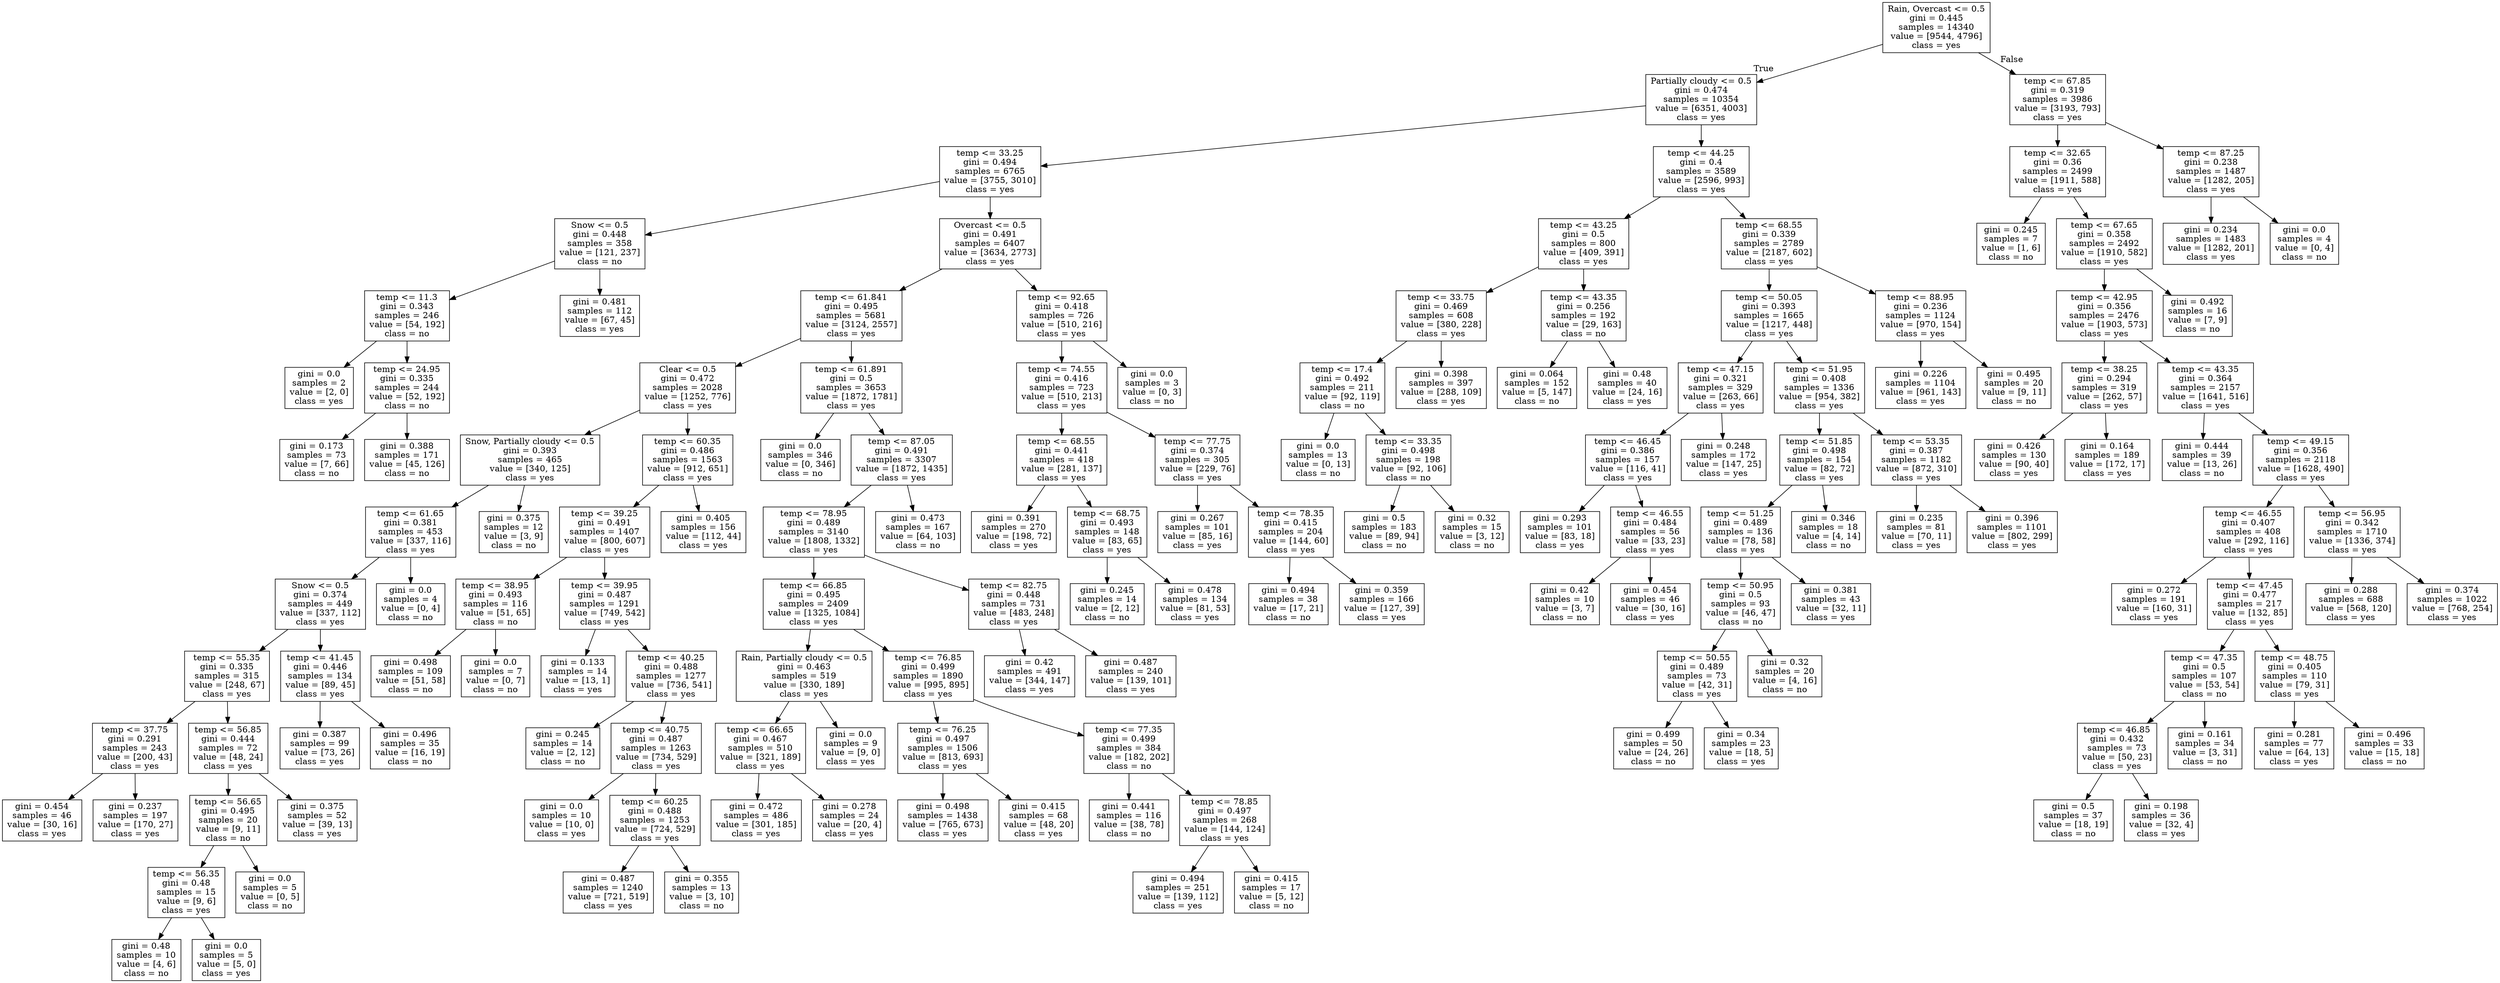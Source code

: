 digraph Tree {
node [shape=box] ;
0 [label="Rain, Overcast <= 0.5\ngini = 0.445\nsamples = 14340\nvalue = [9544, 4796]\nclass = yes"] ;
1 [label="Partially cloudy <= 0.5\ngini = 0.474\nsamples = 10354\nvalue = [6351, 4003]\nclass = yes"] ;
0 -> 1 [labeldistance=2.5, labelangle=45, headlabel="True"] ;
3 [label="temp <= 33.25\ngini = 0.494\nsamples = 6765\nvalue = [3755, 3010]\nclass = yes"] ;
1 -> 3 ;
9 [label="Snow <= 0.5\ngini = 0.448\nsamples = 358\nvalue = [121, 237]\nclass = no"] ;
3 -> 9 ;
21 [label="temp <= 11.3\ngini = 0.343\nsamples = 246\nvalue = [54, 192]\nclass = no"] ;
9 -> 21 ;
99 [label="gini = 0.0\nsamples = 2\nvalue = [2, 0]\nclass = yes"] ;
21 -> 99 ;
100 [label="temp <= 24.95\ngini = 0.335\nsamples = 244\nvalue = [52, 192]\nclass = no"] ;
21 -> 100 ;
101 [label="gini = 0.173\nsamples = 73\nvalue = [7, 66]\nclass = no"] ;
100 -> 101 ;
102 [label="gini = 0.388\nsamples = 171\nvalue = [45, 126]\nclass = no"] ;
100 -> 102 ;
22 [label="gini = 0.481\nsamples = 112\nvalue = [67, 45]\nclass = yes"] ;
9 -> 22 ;
10 [label="Overcast <= 0.5\ngini = 0.491\nsamples = 6407\nvalue = [3634, 2773]\nclass = yes"] ;
3 -> 10 ;
11 [label="temp <= 61.841\ngini = 0.495\nsamples = 5681\nvalue = [3124, 2557]\nclass = yes"] ;
10 -> 11 ;
13 [label="Clear <= 0.5\ngini = 0.472\nsamples = 2028\nvalue = [1252, 776]\nclass = yes"] ;
11 -> 13 ;
27 [label="Snow, Partially cloudy <= 0.5\ngini = 0.393\nsamples = 465\nvalue = [340, 125]\nclass = yes"] ;
13 -> 27 ;
41 [label="temp <= 61.65\ngini = 0.381\nsamples = 453\nvalue = [337, 116]\nclass = yes"] ;
27 -> 41 ;
49 [label="Snow <= 0.5\ngini = 0.374\nsamples = 449\nvalue = [337, 112]\nclass = yes"] ;
41 -> 49 ;
79 [label="temp <= 55.35\ngini = 0.335\nsamples = 315\nvalue = [248, 67]\nclass = yes"] ;
49 -> 79 ;
85 [label="temp <= 37.75\ngini = 0.291\nsamples = 243\nvalue = [200, 43]\nclass = yes"] ;
79 -> 85 ;
87 [label="gini = 0.454\nsamples = 46\nvalue = [30, 16]\nclass = yes"] ;
85 -> 87 ;
88 [label="gini = 0.237\nsamples = 197\nvalue = [170, 27]\nclass = yes"] ;
85 -> 88 ;
86 [label="temp <= 56.85\ngini = 0.444\nsamples = 72\nvalue = [48, 24]\nclass = yes"] ;
79 -> 86 ;
95 [label="temp <= 56.65\ngini = 0.495\nsamples = 20\nvalue = [9, 11]\nclass = no"] ;
86 -> 95 ;
97 [label="temp <= 56.35\ngini = 0.48\nsamples = 15\nvalue = [9, 6]\nclass = yes"] ;
95 -> 97 ;
105 [label="gini = 0.48\nsamples = 10\nvalue = [4, 6]\nclass = no"] ;
97 -> 105 ;
106 [label="gini = 0.0\nsamples = 5\nvalue = [5, 0]\nclass = yes"] ;
97 -> 106 ;
98 [label="gini = 0.0\nsamples = 5\nvalue = [0, 5]\nclass = no"] ;
95 -> 98 ;
96 [label="gini = 0.375\nsamples = 52\nvalue = [39, 13]\nclass = yes"] ;
86 -> 96 ;
80 [label="temp <= 41.45\ngini = 0.446\nsamples = 134\nvalue = [89, 45]\nclass = yes"] ;
49 -> 80 ;
81 [label="gini = 0.387\nsamples = 99\nvalue = [73, 26]\nclass = yes"] ;
80 -> 81 ;
82 [label="gini = 0.496\nsamples = 35\nvalue = [16, 19]\nclass = no"] ;
80 -> 82 ;
50 [label="gini = 0.0\nsamples = 4\nvalue = [0, 4]\nclass = no"] ;
41 -> 50 ;
42 [label="gini = 0.375\nsamples = 12\nvalue = [3, 9]\nclass = no"] ;
27 -> 42 ;
28 [label="temp <= 60.35\ngini = 0.486\nsamples = 1563\nvalue = [912, 651]\nclass = yes"] ;
13 -> 28 ;
37 [label="temp <= 39.25\ngini = 0.491\nsamples = 1407\nvalue = [800, 607]\nclass = yes"] ;
28 -> 37 ;
51 [label="temp <= 38.95\ngini = 0.493\nsamples = 116\nvalue = [51, 65]\nclass = no"] ;
37 -> 51 ;
77 [label="gini = 0.498\nsamples = 109\nvalue = [51, 58]\nclass = no"] ;
51 -> 77 ;
78 [label="gini = 0.0\nsamples = 7\nvalue = [0, 7]\nclass = no"] ;
51 -> 78 ;
52 [label="temp <= 39.95\ngini = 0.487\nsamples = 1291\nvalue = [749, 542]\nclass = yes"] ;
37 -> 52 ;
65 [label="gini = 0.133\nsamples = 14\nvalue = [13, 1]\nclass = yes"] ;
52 -> 65 ;
66 [label="temp <= 40.25\ngini = 0.488\nsamples = 1277\nvalue = [736, 541]\nclass = yes"] ;
52 -> 66 ;
67 [label="gini = 0.245\nsamples = 14\nvalue = [2, 12]\nclass = no"] ;
66 -> 67 ;
68 [label="temp <= 40.75\ngini = 0.487\nsamples = 1263\nvalue = [734, 529]\nclass = yes"] ;
66 -> 68 ;
69 [label="gini = 0.0\nsamples = 10\nvalue = [10, 0]\nclass = yes"] ;
68 -> 69 ;
70 [label="temp <= 60.25\ngini = 0.488\nsamples = 1253\nvalue = [724, 529]\nclass = yes"] ;
68 -> 70 ;
71 [label="gini = 0.487\nsamples = 1240\nvalue = [721, 519]\nclass = yes"] ;
70 -> 71 ;
72 [label="gini = 0.355\nsamples = 13\nvalue = [3, 10]\nclass = no"] ;
70 -> 72 ;
38 [label="gini = 0.405\nsamples = 156\nvalue = [112, 44]\nclass = yes"] ;
28 -> 38 ;
14 [label="temp <= 61.891\ngini = 0.5\nsamples = 3653\nvalue = [1872, 1781]\nclass = yes"] ;
11 -> 14 ;
15 [label="gini = 0.0\nsamples = 346\nvalue = [0, 346]\nclass = no"] ;
14 -> 15 ;
16 [label="temp <= 87.05\ngini = 0.491\nsamples = 3307\nvalue = [1872, 1435]\nclass = yes"] ;
14 -> 16 ;
29 [label="temp <= 78.95\ngini = 0.489\nsamples = 3140\nvalue = [1808, 1332]\nclass = yes"] ;
16 -> 29 ;
31 [label="temp <= 66.85\ngini = 0.495\nsamples = 2409\nvalue = [1325, 1084]\nclass = yes"] ;
29 -> 31 ;
33 [label="Rain, Partially cloudy <= 0.5\ngini = 0.463\nsamples = 519\nvalue = [330, 189]\nclass = yes"] ;
31 -> 33 ;
103 [label="temp <= 66.65\ngini = 0.467\nsamples = 510\nvalue = [321, 189]\nclass = yes"] ;
33 -> 103 ;
125 [label="gini = 0.472\nsamples = 486\nvalue = [301, 185]\nclass = yes"] ;
103 -> 125 ;
126 [label="gini = 0.278\nsamples = 24\nvalue = [20, 4]\nclass = yes"] ;
103 -> 126 ;
104 [label="gini = 0.0\nsamples = 9\nvalue = [9, 0]\nclass = yes"] ;
33 -> 104 ;
34 [label="temp <= 76.85\ngini = 0.499\nsamples = 1890\nvalue = [995, 895]\nclass = yes"] ;
31 -> 34 ;
89 [label="temp <= 76.25\ngini = 0.497\nsamples = 1506\nvalue = [813, 693]\nclass = yes"] ;
34 -> 89 ;
93 [label="gini = 0.498\nsamples = 1438\nvalue = [765, 673]\nclass = yes"] ;
89 -> 93 ;
94 [label="gini = 0.415\nsamples = 68\nvalue = [48, 20]\nclass = yes"] ;
89 -> 94 ;
90 [label="temp <= 77.35\ngini = 0.499\nsamples = 384\nvalue = [182, 202]\nclass = no"] ;
34 -> 90 ;
91 [label="gini = 0.441\nsamples = 116\nvalue = [38, 78]\nclass = no"] ;
90 -> 91 ;
92 [label="temp <= 78.85\ngini = 0.497\nsamples = 268\nvalue = [144, 124]\nclass = yes"] ;
90 -> 92 ;
123 [label="gini = 0.494\nsamples = 251\nvalue = [139, 112]\nclass = yes"] ;
92 -> 123 ;
124 [label="gini = 0.415\nsamples = 17\nvalue = [5, 12]\nclass = no"] ;
92 -> 124 ;
32 [label="temp <= 82.75\ngini = 0.448\nsamples = 731\nvalue = [483, 248]\nclass = yes"] ;
29 -> 32 ;
47 [label="gini = 0.42\nsamples = 491\nvalue = [344, 147]\nclass = yes"] ;
32 -> 47 ;
48 [label="gini = 0.487\nsamples = 240\nvalue = [139, 101]\nclass = yes"] ;
32 -> 48 ;
30 [label="gini = 0.473\nsamples = 167\nvalue = [64, 103]\nclass = no"] ;
16 -> 30 ;
12 [label="temp <= 92.65\ngini = 0.418\nsamples = 726\nvalue = [510, 216]\nclass = yes"] ;
10 -> 12 ;
73 [label="temp <= 74.55\ngini = 0.416\nsamples = 723\nvalue = [510, 213]\nclass = yes"] ;
12 -> 73 ;
113 [label="temp <= 68.55\ngini = 0.441\nsamples = 418\nvalue = [281, 137]\nclass = yes"] ;
73 -> 113 ;
115 [label="gini = 0.391\nsamples = 270\nvalue = [198, 72]\nclass = yes"] ;
113 -> 115 ;
116 [label="temp <= 68.75\ngini = 0.493\nsamples = 148\nvalue = [83, 65]\nclass = yes"] ;
113 -> 116 ;
117 [label="gini = 0.245\nsamples = 14\nvalue = [2, 12]\nclass = no"] ;
116 -> 117 ;
118 [label="gini = 0.478\nsamples = 134\nvalue = [81, 53]\nclass = yes"] ;
116 -> 118 ;
114 [label="temp <= 77.75\ngini = 0.374\nsamples = 305\nvalue = [229, 76]\nclass = yes"] ;
73 -> 114 ;
119 [label="gini = 0.267\nsamples = 101\nvalue = [85, 16]\nclass = yes"] ;
114 -> 119 ;
120 [label="temp <= 78.35\ngini = 0.415\nsamples = 204\nvalue = [144, 60]\nclass = yes"] ;
114 -> 120 ;
121 [label="gini = 0.494\nsamples = 38\nvalue = [17, 21]\nclass = no"] ;
120 -> 121 ;
122 [label="gini = 0.359\nsamples = 166\nvalue = [127, 39]\nclass = yes"] ;
120 -> 122 ;
74 [label="gini = 0.0\nsamples = 3\nvalue = [0, 3]\nclass = no"] ;
12 -> 74 ;
4 [label="temp <= 44.25\ngini = 0.4\nsamples = 3589\nvalue = [2596, 993]\nclass = yes"] ;
1 -> 4 ;
5 [label="temp <= 43.25\ngini = 0.5\nsamples = 800\nvalue = [409, 391]\nclass = yes"] ;
4 -> 5 ;
7 [label="temp <= 33.75\ngini = 0.469\nsamples = 608\nvalue = [380, 228]\nclass = yes"] ;
5 -> 7 ;
19 [label="temp <= 17.4\ngini = 0.492\nsamples = 211\nvalue = [92, 119]\nclass = no"] ;
7 -> 19 ;
45 [label="gini = 0.0\nsamples = 13\nvalue = [0, 13]\nclass = no"] ;
19 -> 45 ;
46 [label="temp <= 33.35\ngini = 0.498\nsamples = 198\nvalue = [92, 106]\nclass = no"] ;
19 -> 46 ;
107 [label="gini = 0.5\nsamples = 183\nvalue = [89, 94]\nclass = no"] ;
46 -> 107 ;
108 [label="gini = 0.32\nsamples = 15\nvalue = [3, 12]\nclass = no"] ;
46 -> 108 ;
20 [label="gini = 0.398\nsamples = 397\nvalue = [288, 109]\nclass = yes"] ;
7 -> 20 ;
8 [label="temp <= 43.35\ngini = 0.256\nsamples = 192\nvalue = [29, 163]\nclass = no"] ;
5 -> 8 ;
23 [label="gini = 0.064\nsamples = 152\nvalue = [5, 147]\nclass = no"] ;
8 -> 23 ;
24 [label="gini = 0.48\nsamples = 40\nvalue = [24, 16]\nclass = yes"] ;
8 -> 24 ;
6 [label="temp <= 68.55\ngini = 0.339\nsamples = 2789\nvalue = [2187, 602]\nclass = yes"] ;
4 -> 6 ;
17 [label="temp <= 50.05\ngini = 0.393\nsamples = 1665\nvalue = [1217, 448]\nclass = yes"] ;
6 -> 17 ;
53 [label="temp <= 47.15\ngini = 0.321\nsamples = 329\nvalue = [263, 66]\nclass = yes"] ;
17 -> 53 ;
109 [label="temp <= 46.45\ngini = 0.386\nsamples = 157\nvalue = [116, 41]\nclass = yes"] ;
53 -> 109 ;
111 [label="gini = 0.293\nsamples = 101\nvalue = [83, 18]\nclass = yes"] ;
109 -> 111 ;
112 [label="temp <= 46.55\ngini = 0.484\nsamples = 56\nvalue = [33, 23]\nclass = yes"] ;
109 -> 112 ;
127 [label="gini = 0.42\nsamples = 10\nvalue = [3, 7]\nclass = no"] ;
112 -> 127 ;
128 [label="gini = 0.454\nsamples = 46\nvalue = [30, 16]\nclass = yes"] ;
112 -> 128 ;
110 [label="gini = 0.248\nsamples = 172\nvalue = [147, 25]\nclass = yes"] ;
53 -> 110 ;
54 [label="temp <= 51.95\ngini = 0.408\nsamples = 1336\nvalue = [954, 382]\nclass = yes"] ;
17 -> 54 ;
55 [label="temp <= 51.85\ngini = 0.498\nsamples = 154\nvalue = [82, 72]\nclass = yes"] ;
54 -> 55 ;
57 [label="temp <= 51.25\ngini = 0.489\nsamples = 136\nvalue = [78, 58]\nclass = yes"] ;
55 -> 57 ;
59 [label="temp <= 50.95\ngini = 0.5\nsamples = 93\nvalue = [46, 47]\nclass = no"] ;
57 -> 59 ;
61 [label="temp <= 50.55\ngini = 0.489\nsamples = 73\nvalue = [42, 31]\nclass = yes"] ;
59 -> 61 ;
75 [label="gini = 0.499\nsamples = 50\nvalue = [24, 26]\nclass = no"] ;
61 -> 75 ;
76 [label="gini = 0.34\nsamples = 23\nvalue = [18, 5]\nclass = yes"] ;
61 -> 76 ;
62 [label="gini = 0.32\nsamples = 20\nvalue = [4, 16]\nclass = no"] ;
59 -> 62 ;
60 [label="gini = 0.381\nsamples = 43\nvalue = [32, 11]\nclass = yes"] ;
57 -> 60 ;
58 [label="gini = 0.346\nsamples = 18\nvalue = [4, 14]\nclass = no"] ;
55 -> 58 ;
56 [label="temp <= 53.35\ngini = 0.387\nsamples = 1182\nvalue = [872, 310]\nclass = yes"] ;
54 -> 56 ;
83 [label="gini = 0.235\nsamples = 81\nvalue = [70, 11]\nclass = yes"] ;
56 -> 83 ;
84 [label="gini = 0.396\nsamples = 1101\nvalue = [802, 299]\nclass = yes"] ;
56 -> 84 ;
18 [label="temp <= 88.95\ngini = 0.236\nsamples = 1124\nvalue = [970, 154]\nclass = yes"] ;
6 -> 18 ;
35 [label="gini = 0.226\nsamples = 1104\nvalue = [961, 143]\nclass = yes"] ;
18 -> 35 ;
36 [label="gini = 0.495\nsamples = 20\nvalue = [9, 11]\nclass = no"] ;
18 -> 36 ;
2 [label="temp <= 67.85\ngini = 0.319\nsamples = 3986\nvalue = [3193, 793]\nclass = yes"] ;
0 -> 2 [labeldistance=2.5, labelangle=-45, headlabel="False"] ;
25 [label="temp <= 32.65\ngini = 0.36\nsamples = 2499\nvalue = [1911, 588]\nclass = yes"] ;
2 -> 25 ;
43 [label="gini = 0.245\nsamples = 7\nvalue = [1, 6]\nclass = no"] ;
25 -> 43 ;
44 [label="temp <= 67.65\ngini = 0.358\nsamples = 2492\nvalue = [1910, 582]\nclass = yes"] ;
25 -> 44 ;
63 [label="temp <= 42.95\ngini = 0.356\nsamples = 2476\nvalue = [1903, 573]\nclass = yes"] ;
44 -> 63 ;
129 [label="temp <= 38.25\ngini = 0.294\nsamples = 319\nvalue = [262, 57]\nclass = yes"] ;
63 -> 129 ;
133 [label="gini = 0.426\nsamples = 130\nvalue = [90, 40]\nclass = yes"] ;
129 -> 133 ;
134 [label="gini = 0.164\nsamples = 189\nvalue = [172, 17]\nclass = yes"] ;
129 -> 134 ;
130 [label="temp <= 43.35\ngini = 0.364\nsamples = 2157\nvalue = [1641, 516]\nclass = yes"] ;
63 -> 130 ;
131 [label="gini = 0.444\nsamples = 39\nvalue = [13, 26]\nclass = no"] ;
130 -> 131 ;
132 [label="temp <= 49.15\ngini = 0.356\nsamples = 2118\nvalue = [1628, 490]\nclass = yes"] ;
130 -> 132 ;
135 [label="temp <= 46.55\ngini = 0.407\nsamples = 408\nvalue = [292, 116]\nclass = yes"] ;
132 -> 135 ;
137 [label="gini = 0.272\nsamples = 191\nvalue = [160, 31]\nclass = yes"] ;
135 -> 137 ;
138 [label="temp <= 47.45\ngini = 0.477\nsamples = 217\nvalue = [132, 85]\nclass = yes"] ;
135 -> 138 ;
139 [label="temp <= 47.35\ngini = 0.5\nsamples = 107\nvalue = [53, 54]\nclass = no"] ;
138 -> 139 ;
141 [label="temp <= 46.85\ngini = 0.432\nsamples = 73\nvalue = [50, 23]\nclass = yes"] ;
139 -> 141 ;
145 [label="gini = 0.5\nsamples = 37\nvalue = [18, 19]\nclass = no"] ;
141 -> 145 ;
146 [label="gini = 0.198\nsamples = 36\nvalue = [32, 4]\nclass = yes"] ;
141 -> 146 ;
142 [label="gini = 0.161\nsamples = 34\nvalue = [3, 31]\nclass = no"] ;
139 -> 142 ;
140 [label="temp <= 48.75\ngini = 0.405\nsamples = 110\nvalue = [79, 31]\nclass = yes"] ;
138 -> 140 ;
143 [label="gini = 0.281\nsamples = 77\nvalue = [64, 13]\nclass = yes"] ;
140 -> 143 ;
144 [label="gini = 0.496\nsamples = 33\nvalue = [15, 18]\nclass = no"] ;
140 -> 144 ;
136 [label="temp <= 56.95\ngini = 0.342\nsamples = 1710\nvalue = [1336, 374]\nclass = yes"] ;
132 -> 136 ;
147 [label="gini = 0.288\nsamples = 688\nvalue = [568, 120]\nclass = yes"] ;
136 -> 147 ;
148 [label="gini = 0.374\nsamples = 1022\nvalue = [768, 254]\nclass = yes"] ;
136 -> 148 ;
64 [label="gini = 0.492\nsamples = 16\nvalue = [7, 9]\nclass = no"] ;
44 -> 64 ;
26 [label="temp <= 87.25\ngini = 0.238\nsamples = 1487\nvalue = [1282, 205]\nclass = yes"] ;
2 -> 26 ;
39 [label="gini = 0.234\nsamples = 1483\nvalue = [1282, 201]\nclass = yes"] ;
26 -> 39 ;
40 [label="gini = 0.0\nsamples = 4\nvalue = [0, 4]\nclass = no"] ;
26 -> 40 ;
}
